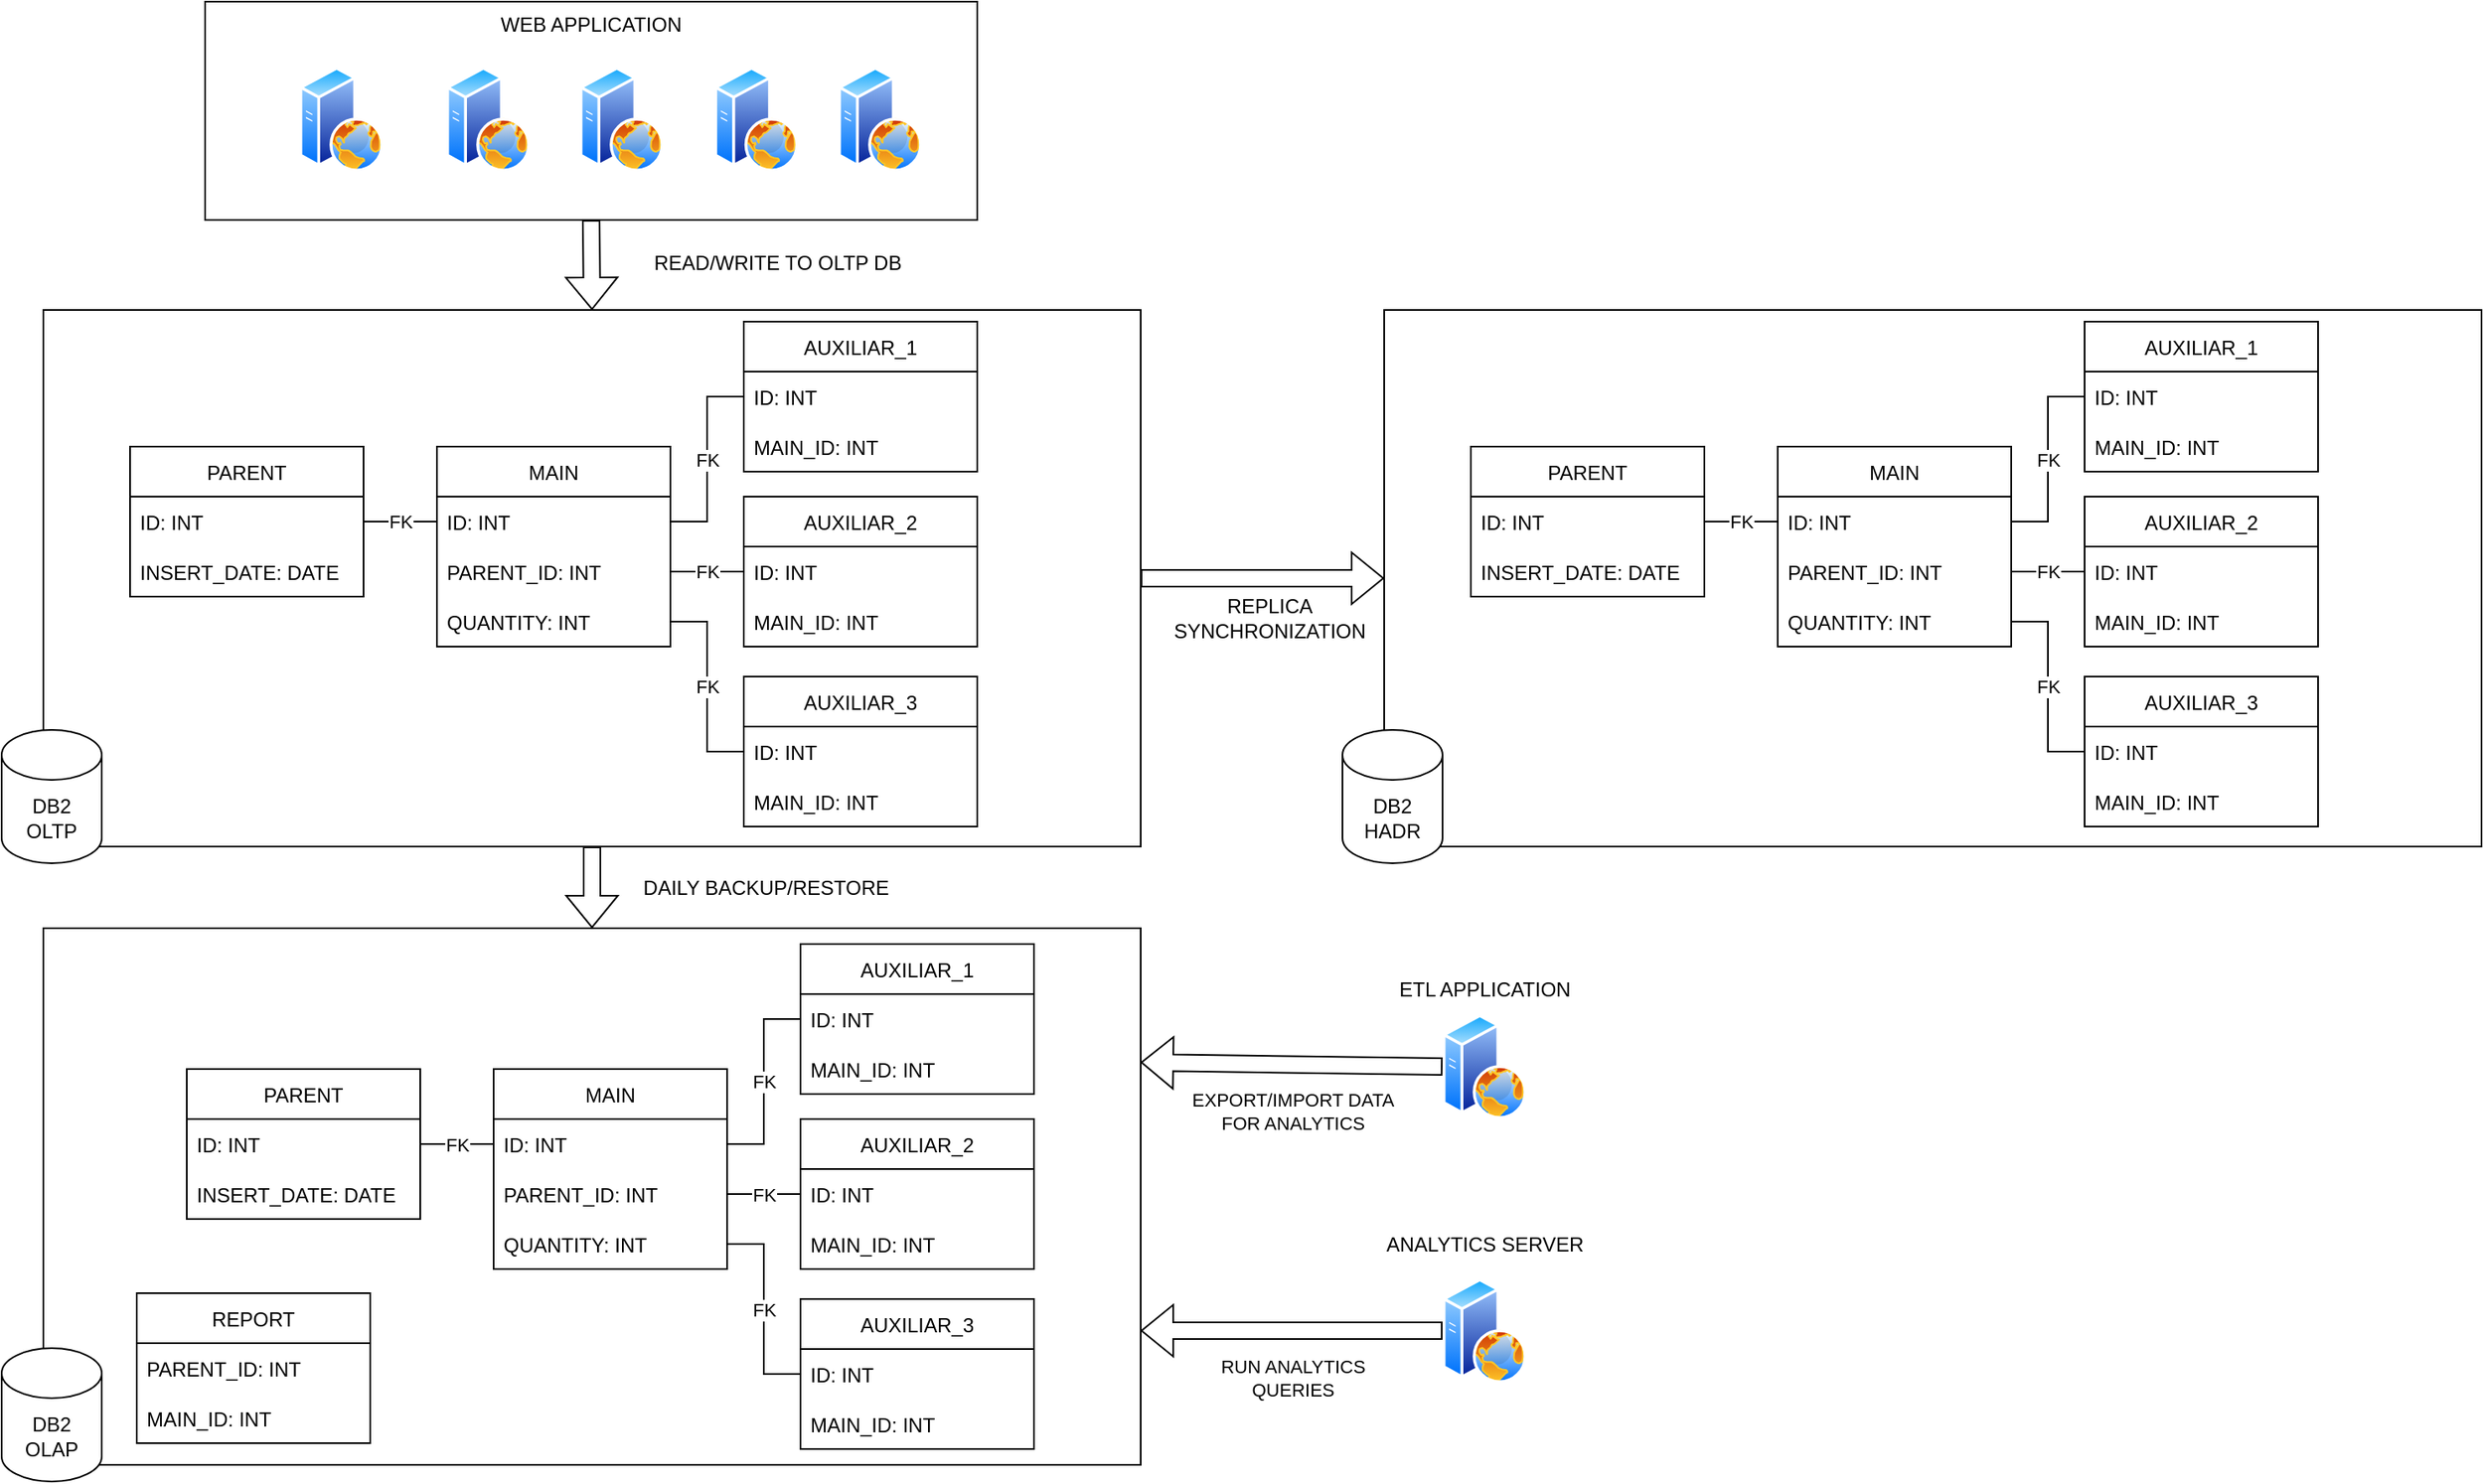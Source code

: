 <mxfile version="19.0.3" type="device"><diagram id="3QHPcQy0c-OzjWvzqgZn" name="Page-1"><mxGraphModel dx="2008" dy="1243" grid="0" gridSize="10" guides="1" tooltips="1" connect="1" arrows="1" fold="1" page="0" pageScale="1" pageWidth="850" pageHeight="1100" math="0" shadow="0"><root><mxCell id="0"/><mxCell id="1" parent="0"/><mxCell id="kaq2dLvCSdqVKuLTU5At-31" value="WEB APPLICATION" style="rounded=0;whiteSpace=wrap;html=1;verticalAlign=top;" vertex="1" parent="1"><mxGeometry x="-281" y="-229" width="463" height="131" as="geometry"/></mxCell><mxCell id="ptDK4sYxAiqR8DesHUld-28" value="" style="rounded=0;whiteSpace=wrap;html=1;" parent="1" vertex="1"><mxGeometry x="-378" y="-44" width="658" height="322" as="geometry"/></mxCell><mxCell id="ptDK4sYxAiqR8DesHUld-2" value="PARENT" style="swimlane;fontStyle=0;childLayout=stackLayout;horizontal=1;startSize=30;horizontalStack=0;resizeParent=1;resizeParentMax=0;resizeLast=0;collapsible=1;marginBottom=0;" parent="1" vertex="1"><mxGeometry x="-326" y="38" width="140" height="90" as="geometry"/></mxCell><mxCell id="ptDK4sYxAiqR8DesHUld-3" value="ID: INT" style="text;strokeColor=none;fillColor=none;align=left;verticalAlign=middle;spacingLeft=4;spacingRight=4;overflow=hidden;points=[[0,0.5],[1,0.5]];portConstraint=eastwest;rotatable=0;" parent="ptDK4sYxAiqR8DesHUld-2" vertex="1"><mxGeometry y="30" width="140" height="30" as="geometry"/></mxCell><mxCell id="ptDK4sYxAiqR8DesHUld-4" value="INSERT_DATE: DATE" style="text;strokeColor=none;fillColor=none;align=left;verticalAlign=middle;spacingLeft=4;spacingRight=4;overflow=hidden;points=[[0,0.5],[1,0.5]];portConstraint=eastwest;rotatable=0;" parent="ptDK4sYxAiqR8DesHUld-2" vertex="1"><mxGeometry y="60" width="140" height="30" as="geometry"/></mxCell><mxCell id="ptDK4sYxAiqR8DesHUld-6" value="MAIN" style="swimlane;fontStyle=0;childLayout=stackLayout;horizontal=1;startSize=30;horizontalStack=0;resizeParent=1;resizeParentMax=0;resizeLast=0;collapsible=1;marginBottom=0;" parent="1" vertex="1"><mxGeometry x="-142" y="38" width="140" height="120" as="geometry"/></mxCell><mxCell id="ptDK4sYxAiqR8DesHUld-7" value="ID: INT" style="text;strokeColor=none;fillColor=none;align=left;verticalAlign=middle;spacingLeft=4;spacingRight=4;overflow=hidden;points=[[0,0.5],[1,0.5]];portConstraint=eastwest;rotatable=0;" parent="ptDK4sYxAiqR8DesHUld-6" vertex="1"><mxGeometry y="30" width="140" height="30" as="geometry"/></mxCell><mxCell id="ptDK4sYxAiqR8DesHUld-8" value="PARENT_ID: INT" style="text;strokeColor=none;fillColor=none;align=left;verticalAlign=middle;spacingLeft=4;spacingRight=4;overflow=hidden;points=[[0,0.5],[1,0.5]];portConstraint=eastwest;rotatable=0;" parent="ptDK4sYxAiqR8DesHUld-6" vertex="1"><mxGeometry y="60" width="140" height="30" as="geometry"/></mxCell><mxCell id="ptDK4sYxAiqR8DesHUld-9" value="QUANTITY: INT" style="text;strokeColor=none;fillColor=none;align=left;verticalAlign=middle;spacingLeft=4;spacingRight=4;overflow=hidden;points=[[0,0.5],[1,0.5]];portConstraint=eastwest;rotatable=0;" parent="ptDK4sYxAiqR8DesHUld-6" vertex="1"><mxGeometry y="90" width="140" height="30" as="geometry"/></mxCell><mxCell id="ptDK4sYxAiqR8DesHUld-10" value="FK" style="edgeStyle=orthogonalEdgeStyle;rounded=0;orthogonalLoop=1;jettySize=auto;html=1;exitX=1;exitY=0.5;exitDx=0;exitDy=0;entryX=0;entryY=0.5;entryDx=0;entryDy=0;endArrow=none;endFill=0;" parent="1" source="ptDK4sYxAiqR8DesHUld-3" target="ptDK4sYxAiqR8DesHUld-7" edge="1"><mxGeometry relative="1" as="geometry"/></mxCell><mxCell id="ptDK4sYxAiqR8DesHUld-11" value="AUXILIAR_1" style="swimlane;fontStyle=0;childLayout=stackLayout;horizontal=1;startSize=30;horizontalStack=0;resizeParent=1;resizeParentMax=0;resizeLast=0;collapsible=1;marginBottom=0;" parent="1" vertex="1"><mxGeometry x="42" y="-37" width="140" height="90" as="geometry"/></mxCell><mxCell id="ptDK4sYxAiqR8DesHUld-12" value="ID: INT" style="text;strokeColor=none;fillColor=none;align=left;verticalAlign=middle;spacingLeft=4;spacingRight=4;overflow=hidden;points=[[0,0.5],[1,0.5]];portConstraint=eastwest;rotatable=0;" parent="ptDK4sYxAiqR8DesHUld-11" vertex="1"><mxGeometry y="30" width="140" height="30" as="geometry"/></mxCell><mxCell id="ptDK4sYxAiqR8DesHUld-13" value="MAIN_ID: INT" style="text;strokeColor=none;fillColor=none;align=left;verticalAlign=middle;spacingLeft=4;spacingRight=4;overflow=hidden;points=[[0,0.5],[1,0.5]];portConstraint=eastwest;rotatable=0;" parent="ptDK4sYxAiqR8DesHUld-11" vertex="1"><mxGeometry y="60" width="140" height="30" as="geometry"/></mxCell><mxCell id="ptDK4sYxAiqR8DesHUld-15" value="AUXILIAR_3" style="swimlane;fontStyle=0;childLayout=stackLayout;horizontal=1;startSize=30;horizontalStack=0;resizeParent=1;resizeParentMax=0;resizeLast=0;collapsible=1;marginBottom=0;" parent="1" vertex="1"><mxGeometry x="42" y="176" width="140" height="90" as="geometry"/></mxCell><mxCell id="ptDK4sYxAiqR8DesHUld-16" value="ID: INT" style="text;strokeColor=none;fillColor=none;align=left;verticalAlign=middle;spacingLeft=4;spacingRight=4;overflow=hidden;points=[[0,0.5],[1,0.5]];portConstraint=eastwest;rotatable=0;" parent="ptDK4sYxAiqR8DesHUld-15" vertex="1"><mxGeometry y="30" width="140" height="30" as="geometry"/></mxCell><mxCell id="ptDK4sYxAiqR8DesHUld-17" value="MAIN_ID: INT" style="text;strokeColor=none;fillColor=none;align=left;verticalAlign=middle;spacingLeft=4;spacingRight=4;overflow=hidden;points=[[0,0.5],[1,0.5]];portConstraint=eastwest;rotatable=0;" parent="ptDK4sYxAiqR8DesHUld-15" vertex="1"><mxGeometry y="60" width="140" height="30" as="geometry"/></mxCell><mxCell id="ptDK4sYxAiqR8DesHUld-18" value="AUXILIAR_2" style="swimlane;fontStyle=0;childLayout=stackLayout;horizontal=1;startSize=30;horizontalStack=0;resizeParent=1;resizeParentMax=0;resizeLast=0;collapsible=1;marginBottom=0;" parent="1" vertex="1"><mxGeometry x="42" y="68" width="140" height="90" as="geometry"/></mxCell><mxCell id="ptDK4sYxAiqR8DesHUld-19" value="ID: INT" style="text;strokeColor=none;fillColor=none;align=left;verticalAlign=middle;spacingLeft=4;spacingRight=4;overflow=hidden;points=[[0,0.5],[1,0.5]];portConstraint=eastwest;rotatable=0;" parent="ptDK4sYxAiqR8DesHUld-18" vertex="1"><mxGeometry y="30" width="140" height="30" as="geometry"/></mxCell><mxCell id="ptDK4sYxAiqR8DesHUld-20" value="MAIN_ID: INT" style="text;strokeColor=none;fillColor=none;align=left;verticalAlign=middle;spacingLeft=4;spacingRight=4;overflow=hidden;points=[[0,0.5],[1,0.5]];portConstraint=eastwest;rotatable=0;" parent="ptDK4sYxAiqR8DesHUld-18" vertex="1"><mxGeometry y="60" width="140" height="30" as="geometry"/></mxCell><mxCell id="ptDK4sYxAiqR8DesHUld-23" value="FK" style="edgeStyle=orthogonalEdgeStyle;rounded=0;orthogonalLoop=1;jettySize=auto;html=1;exitX=0;exitY=0.5;exitDx=0;exitDy=0;entryX=1;entryY=0.5;entryDx=0;entryDy=0;endArrow=none;endFill=0;" parent="1" source="ptDK4sYxAiqR8DesHUld-12" target="ptDK4sYxAiqR8DesHUld-7" edge="1"><mxGeometry relative="1" as="geometry"/></mxCell><mxCell id="ptDK4sYxAiqR8DesHUld-25" value="FK" style="edgeStyle=orthogonalEdgeStyle;rounded=0;orthogonalLoop=1;jettySize=auto;html=1;exitX=0;exitY=0.5;exitDx=0;exitDy=0;entryX=1;entryY=0.5;entryDx=0;entryDy=0;endArrow=none;endFill=0;" parent="1" source="ptDK4sYxAiqR8DesHUld-19" target="ptDK4sYxAiqR8DesHUld-8" edge="1"><mxGeometry relative="1" as="geometry"/></mxCell><mxCell id="ptDK4sYxAiqR8DesHUld-26" value="FK" style="edgeStyle=orthogonalEdgeStyle;rounded=0;orthogonalLoop=1;jettySize=auto;html=1;exitX=0;exitY=0.5;exitDx=0;exitDy=0;entryX=1;entryY=0.5;entryDx=0;entryDy=0;endArrow=none;endFill=0;" parent="1" source="ptDK4sYxAiqR8DesHUld-16" target="ptDK4sYxAiqR8DesHUld-9" edge="1"><mxGeometry relative="1" as="geometry"/></mxCell><mxCell id="ptDK4sYxAiqR8DesHUld-27" value="DB2&lt;br&gt;OLTP" style="shape=cylinder3;whiteSpace=wrap;html=1;boundedLbl=1;backgroundOutline=1;size=15;" parent="1" vertex="1"><mxGeometry x="-403" y="208" width="60" height="80" as="geometry"/></mxCell><mxCell id="ptDK4sYxAiqR8DesHUld-29" value="" style="rounded=0;whiteSpace=wrap;html=1;" parent="1" vertex="1"><mxGeometry x="-378" y="327" width="658" height="322" as="geometry"/></mxCell><mxCell id="ptDK4sYxAiqR8DesHUld-30" value="DB2&lt;br&gt;OLAP" style="shape=cylinder3;whiteSpace=wrap;html=1;boundedLbl=1;backgroundOutline=1;size=15;" parent="1" vertex="1"><mxGeometry x="-403" y="579" width="60" height="80" as="geometry"/></mxCell><mxCell id="ptDK4sYxAiqR8DesHUld-38" value="FK" style="edgeStyle=orthogonalEdgeStyle;rounded=0;orthogonalLoop=1;jettySize=auto;html=1;exitX=1;exitY=0.5;exitDx=0;exitDy=0;entryX=0;entryY=0.5;entryDx=0;entryDy=0;endArrow=none;endFill=0;" parent="1" edge="1"><mxGeometry relative="1" as="geometry"><mxPoint x="-179" y="453" as="sourcePoint"/></mxGeometry></mxCell><mxCell id="ptDK4sYxAiqR8DesHUld-48" value="FK" style="edgeStyle=orthogonalEdgeStyle;rounded=0;orthogonalLoop=1;jettySize=auto;html=1;exitX=0;exitY=0.5;exitDx=0;exitDy=0;entryX=1;entryY=0.5;entryDx=0;entryDy=0;endArrow=none;endFill=0;" parent="1" edge="1"><mxGeometry relative="1" as="geometry"><mxPoint x="1" y="453" as="targetPoint"/></mxGeometry></mxCell><mxCell id="ptDK4sYxAiqR8DesHUld-49" value="FK" style="edgeStyle=orthogonalEdgeStyle;rounded=0;orthogonalLoop=1;jettySize=auto;html=1;exitX=0;exitY=0.5;exitDx=0;exitDy=0;entryX=1;entryY=0.5;entryDx=0;entryDy=0;endArrow=none;endFill=0;" parent="1" edge="1"><mxGeometry relative="1" as="geometry"><mxPoint x="1" y="483" as="targetPoint"/></mxGeometry></mxCell><mxCell id="ptDK4sYxAiqR8DesHUld-50" value="FK" style="edgeStyle=orthogonalEdgeStyle;rounded=0;orthogonalLoop=1;jettySize=auto;html=1;exitX=0;exitY=0.5;exitDx=0;exitDy=0;entryX=1;entryY=0.5;entryDx=0;entryDy=0;endArrow=none;endFill=0;" parent="1" edge="1"><mxGeometry relative="1" as="geometry"><mxPoint x="1" y="513" as="targetPoint"/></mxGeometry></mxCell><mxCell id="ptDK4sYxAiqR8DesHUld-51" value="REPORT" style="swimlane;fontStyle=0;childLayout=stackLayout;horizontal=1;startSize=30;horizontalStack=0;resizeParent=1;resizeParentMax=0;resizeLast=0;collapsible=1;marginBottom=0;" parent="1" vertex="1"><mxGeometry x="-322" y="546" width="140" height="90" as="geometry"/></mxCell><mxCell id="ptDK4sYxAiqR8DesHUld-52" value="PARENT_ID: INT" style="text;strokeColor=none;fillColor=none;align=left;verticalAlign=middle;spacingLeft=4;spacingRight=4;overflow=hidden;points=[[0,0.5],[1,0.5]];portConstraint=eastwest;rotatable=0;" parent="ptDK4sYxAiqR8DesHUld-51" vertex="1"><mxGeometry y="30" width="140" height="30" as="geometry"/></mxCell><mxCell id="ptDK4sYxAiqR8DesHUld-53" value="MAIN_ID: INT" style="text;strokeColor=none;fillColor=none;align=left;verticalAlign=middle;spacingLeft=4;spacingRight=4;overflow=hidden;points=[[0,0.5],[1,0.5]];portConstraint=eastwest;rotatable=0;" parent="ptDK4sYxAiqR8DesHUld-51" vertex="1"><mxGeometry y="60" width="140" height="30" as="geometry"/></mxCell><mxCell id="ptDK4sYxAiqR8DesHUld-54" value="" style="shape=flexArrow;endArrow=classic;html=1;rounded=0;exitX=0.5;exitY=1;exitDx=0;exitDy=0;entryX=0.5;entryY=0;entryDx=0;entryDy=0;" parent="1" source="ptDK4sYxAiqR8DesHUld-28" target="ptDK4sYxAiqR8DesHUld-29" edge="1"><mxGeometry width="50" height="50" relative="1" as="geometry"><mxPoint x="-91" y="354" as="sourcePoint"/><mxPoint x="-41" y="304" as="targetPoint"/></mxGeometry></mxCell><mxCell id="ptDK4sYxAiqR8DesHUld-55" value="DAILY BACKUP/RESTORE" style="text;html=1;strokeColor=none;fillColor=none;align=center;verticalAlign=middle;whiteSpace=wrap;rounded=0;" parent="1" vertex="1"><mxGeometry x="-33" y="288" width="177" height="30" as="geometry"/></mxCell><mxCell id="ptDK4sYxAiqR8DesHUld-56" value="PARENT" style="swimlane;fontStyle=0;childLayout=stackLayout;horizontal=1;startSize=30;horizontalStack=0;resizeParent=1;resizeParentMax=0;resizeLast=0;collapsible=1;marginBottom=0;" parent="1" vertex="1"><mxGeometry x="-292" y="411.5" width="140" height="90" as="geometry"/></mxCell><mxCell id="ptDK4sYxAiqR8DesHUld-57" value="ID: INT" style="text;strokeColor=none;fillColor=none;align=left;verticalAlign=middle;spacingLeft=4;spacingRight=4;overflow=hidden;points=[[0,0.5],[1,0.5]];portConstraint=eastwest;rotatable=0;" parent="ptDK4sYxAiqR8DesHUld-56" vertex="1"><mxGeometry y="30" width="140" height="30" as="geometry"/></mxCell><mxCell id="ptDK4sYxAiqR8DesHUld-58" value="INSERT_DATE: DATE" style="text;strokeColor=none;fillColor=none;align=left;verticalAlign=middle;spacingLeft=4;spacingRight=4;overflow=hidden;points=[[0,0.5],[1,0.5]];portConstraint=eastwest;rotatable=0;" parent="ptDK4sYxAiqR8DesHUld-56" vertex="1"><mxGeometry y="60" width="140" height="30" as="geometry"/></mxCell><mxCell id="ptDK4sYxAiqR8DesHUld-59" value="MAIN" style="swimlane;fontStyle=0;childLayout=stackLayout;horizontal=1;startSize=30;horizontalStack=0;resizeParent=1;resizeParentMax=0;resizeLast=0;collapsible=1;marginBottom=0;" parent="1" vertex="1"><mxGeometry x="-108" y="411.5" width="140" height="120" as="geometry"/></mxCell><mxCell id="ptDK4sYxAiqR8DesHUld-60" value="ID: INT" style="text;strokeColor=none;fillColor=none;align=left;verticalAlign=middle;spacingLeft=4;spacingRight=4;overflow=hidden;points=[[0,0.5],[1,0.5]];portConstraint=eastwest;rotatable=0;" parent="ptDK4sYxAiqR8DesHUld-59" vertex="1"><mxGeometry y="30" width="140" height="30" as="geometry"/></mxCell><mxCell id="ptDK4sYxAiqR8DesHUld-61" value="PARENT_ID: INT" style="text;strokeColor=none;fillColor=none;align=left;verticalAlign=middle;spacingLeft=4;spacingRight=4;overflow=hidden;points=[[0,0.5],[1,0.5]];portConstraint=eastwest;rotatable=0;" parent="ptDK4sYxAiqR8DesHUld-59" vertex="1"><mxGeometry y="60" width="140" height="30" as="geometry"/></mxCell><mxCell id="ptDK4sYxAiqR8DesHUld-62" value="QUANTITY: INT" style="text;strokeColor=none;fillColor=none;align=left;verticalAlign=middle;spacingLeft=4;spacingRight=4;overflow=hidden;points=[[0,0.5],[1,0.5]];portConstraint=eastwest;rotatable=0;" parent="ptDK4sYxAiqR8DesHUld-59" vertex="1"><mxGeometry y="90" width="140" height="30" as="geometry"/></mxCell><mxCell id="ptDK4sYxAiqR8DesHUld-63" value="FK" style="edgeStyle=orthogonalEdgeStyle;rounded=0;orthogonalLoop=1;jettySize=auto;html=1;exitX=1;exitY=0.5;exitDx=0;exitDy=0;entryX=0;entryY=0.5;entryDx=0;entryDy=0;endArrow=none;endFill=0;" parent="1" source="ptDK4sYxAiqR8DesHUld-57" target="ptDK4sYxAiqR8DesHUld-60" edge="1"><mxGeometry relative="1" as="geometry"/></mxCell><mxCell id="ptDK4sYxAiqR8DesHUld-64" value="AUXILIAR_1" style="swimlane;fontStyle=0;childLayout=stackLayout;horizontal=1;startSize=30;horizontalStack=0;resizeParent=1;resizeParentMax=0;resizeLast=0;collapsible=1;marginBottom=0;" parent="1" vertex="1"><mxGeometry x="76" y="336.5" width="140" height="90" as="geometry"/></mxCell><mxCell id="ptDK4sYxAiqR8DesHUld-65" value="ID: INT" style="text;strokeColor=none;fillColor=none;align=left;verticalAlign=middle;spacingLeft=4;spacingRight=4;overflow=hidden;points=[[0,0.5],[1,0.5]];portConstraint=eastwest;rotatable=0;" parent="ptDK4sYxAiqR8DesHUld-64" vertex="1"><mxGeometry y="30" width="140" height="30" as="geometry"/></mxCell><mxCell id="ptDK4sYxAiqR8DesHUld-66" value="MAIN_ID: INT" style="text;strokeColor=none;fillColor=none;align=left;verticalAlign=middle;spacingLeft=4;spacingRight=4;overflow=hidden;points=[[0,0.5],[1,0.5]];portConstraint=eastwest;rotatable=0;" parent="ptDK4sYxAiqR8DesHUld-64" vertex="1"><mxGeometry y="60" width="140" height="30" as="geometry"/></mxCell><mxCell id="ptDK4sYxAiqR8DesHUld-67" value="AUXILIAR_3" style="swimlane;fontStyle=0;childLayout=stackLayout;horizontal=1;startSize=30;horizontalStack=0;resizeParent=1;resizeParentMax=0;resizeLast=0;collapsible=1;marginBottom=0;" parent="1" vertex="1"><mxGeometry x="76" y="549.5" width="140" height="90" as="geometry"/></mxCell><mxCell id="ptDK4sYxAiqR8DesHUld-68" value="ID: INT" style="text;strokeColor=none;fillColor=none;align=left;verticalAlign=middle;spacingLeft=4;spacingRight=4;overflow=hidden;points=[[0,0.5],[1,0.5]];portConstraint=eastwest;rotatable=0;" parent="ptDK4sYxAiqR8DesHUld-67" vertex="1"><mxGeometry y="30" width="140" height="30" as="geometry"/></mxCell><mxCell id="ptDK4sYxAiqR8DesHUld-69" value="MAIN_ID: INT" style="text;strokeColor=none;fillColor=none;align=left;verticalAlign=middle;spacingLeft=4;spacingRight=4;overflow=hidden;points=[[0,0.5],[1,0.5]];portConstraint=eastwest;rotatable=0;" parent="ptDK4sYxAiqR8DesHUld-67" vertex="1"><mxGeometry y="60" width="140" height="30" as="geometry"/></mxCell><mxCell id="ptDK4sYxAiqR8DesHUld-70" value="AUXILIAR_2" style="swimlane;fontStyle=0;childLayout=stackLayout;horizontal=1;startSize=30;horizontalStack=0;resizeParent=1;resizeParentMax=0;resizeLast=0;collapsible=1;marginBottom=0;" parent="1" vertex="1"><mxGeometry x="76" y="441.5" width="140" height="90" as="geometry"/></mxCell><mxCell id="ptDK4sYxAiqR8DesHUld-71" value="ID: INT" style="text;strokeColor=none;fillColor=none;align=left;verticalAlign=middle;spacingLeft=4;spacingRight=4;overflow=hidden;points=[[0,0.5],[1,0.5]];portConstraint=eastwest;rotatable=0;" parent="ptDK4sYxAiqR8DesHUld-70" vertex="1"><mxGeometry y="30" width="140" height="30" as="geometry"/></mxCell><mxCell id="ptDK4sYxAiqR8DesHUld-72" value="MAIN_ID: INT" style="text;strokeColor=none;fillColor=none;align=left;verticalAlign=middle;spacingLeft=4;spacingRight=4;overflow=hidden;points=[[0,0.5],[1,0.5]];portConstraint=eastwest;rotatable=0;" parent="ptDK4sYxAiqR8DesHUld-70" vertex="1"><mxGeometry y="60" width="140" height="30" as="geometry"/></mxCell><mxCell id="ptDK4sYxAiqR8DesHUld-73" value="FK" style="edgeStyle=orthogonalEdgeStyle;rounded=0;orthogonalLoop=1;jettySize=auto;html=1;exitX=0;exitY=0.5;exitDx=0;exitDy=0;entryX=1;entryY=0.5;entryDx=0;entryDy=0;endArrow=none;endFill=0;" parent="1" source="ptDK4sYxAiqR8DesHUld-65" target="ptDK4sYxAiqR8DesHUld-60" edge="1"><mxGeometry relative="1" as="geometry"/></mxCell><mxCell id="ptDK4sYxAiqR8DesHUld-74" value="FK" style="edgeStyle=orthogonalEdgeStyle;rounded=0;orthogonalLoop=1;jettySize=auto;html=1;exitX=0;exitY=0.5;exitDx=0;exitDy=0;entryX=1;entryY=0.5;entryDx=0;entryDy=0;endArrow=none;endFill=0;" parent="1" source="ptDK4sYxAiqR8DesHUld-71" target="ptDK4sYxAiqR8DesHUld-61" edge="1"><mxGeometry relative="1" as="geometry"/></mxCell><mxCell id="ptDK4sYxAiqR8DesHUld-75" value="FK" style="edgeStyle=orthogonalEdgeStyle;rounded=0;orthogonalLoop=1;jettySize=auto;html=1;exitX=0;exitY=0.5;exitDx=0;exitDy=0;entryX=1;entryY=0.5;entryDx=0;entryDy=0;endArrow=none;endFill=0;" parent="1" source="ptDK4sYxAiqR8DesHUld-68" target="ptDK4sYxAiqR8DesHUld-62" edge="1"><mxGeometry relative="1" as="geometry"/></mxCell><mxCell id="kaq2dLvCSdqVKuLTU5At-1" value="" style="rounded=0;whiteSpace=wrap;html=1;" vertex="1" parent="1"><mxGeometry x="426" y="-44" width="658" height="322" as="geometry"/></mxCell><mxCell id="kaq2dLvCSdqVKuLTU5At-2" value="PARENT" style="swimlane;fontStyle=0;childLayout=stackLayout;horizontal=1;startSize=30;horizontalStack=0;resizeParent=1;resizeParentMax=0;resizeLast=0;collapsible=1;marginBottom=0;" vertex="1" parent="1"><mxGeometry x="478" y="38" width="140" height="90" as="geometry"/></mxCell><mxCell id="kaq2dLvCSdqVKuLTU5At-3" value="ID: INT" style="text;strokeColor=none;fillColor=none;align=left;verticalAlign=middle;spacingLeft=4;spacingRight=4;overflow=hidden;points=[[0,0.5],[1,0.5]];portConstraint=eastwest;rotatable=0;" vertex="1" parent="kaq2dLvCSdqVKuLTU5At-2"><mxGeometry y="30" width="140" height="30" as="geometry"/></mxCell><mxCell id="kaq2dLvCSdqVKuLTU5At-4" value="INSERT_DATE: DATE" style="text;strokeColor=none;fillColor=none;align=left;verticalAlign=middle;spacingLeft=4;spacingRight=4;overflow=hidden;points=[[0,0.5],[1,0.5]];portConstraint=eastwest;rotatable=0;" vertex="1" parent="kaq2dLvCSdqVKuLTU5At-2"><mxGeometry y="60" width="140" height="30" as="geometry"/></mxCell><mxCell id="kaq2dLvCSdqVKuLTU5At-5" value="MAIN" style="swimlane;fontStyle=0;childLayout=stackLayout;horizontal=1;startSize=30;horizontalStack=0;resizeParent=1;resizeParentMax=0;resizeLast=0;collapsible=1;marginBottom=0;" vertex="1" parent="1"><mxGeometry x="662" y="38" width="140" height="120" as="geometry"/></mxCell><mxCell id="kaq2dLvCSdqVKuLTU5At-6" value="ID: INT" style="text;strokeColor=none;fillColor=none;align=left;verticalAlign=middle;spacingLeft=4;spacingRight=4;overflow=hidden;points=[[0,0.5],[1,0.5]];portConstraint=eastwest;rotatable=0;" vertex="1" parent="kaq2dLvCSdqVKuLTU5At-5"><mxGeometry y="30" width="140" height="30" as="geometry"/></mxCell><mxCell id="kaq2dLvCSdqVKuLTU5At-7" value="PARENT_ID: INT" style="text;strokeColor=none;fillColor=none;align=left;verticalAlign=middle;spacingLeft=4;spacingRight=4;overflow=hidden;points=[[0,0.5],[1,0.5]];portConstraint=eastwest;rotatable=0;" vertex="1" parent="kaq2dLvCSdqVKuLTU5At-5"><mxGeometry y="60" width="140" height="30" as="geometry"/></mxCell><mxCell id="kaq2dLvCSdqVKuLTU5At-8" value="QUANTITY: INT" style="text;strokeColor=none;fillColor=none;align=left;verticalAlign=middle;spacingLeft=4;spacingRight=4;overflow=hidden;points=[[0,0.5],[1,0.5]];portConstraint=eastwest;rotatable=0;" vertex="1" parent="kaq2dLvCSdqVKuLTU5At-5"><mxGeometry y="90" width="140" height="30" as="geometry"/></mxCell><mxCell id="kaq2dLvCSdqVKuLTU5At-9" value="FK" style="edgeStyle=orthogonalEdgeStyle;rounded=0;orthogonalLoop=1;jettySize=auto;html=1;exitX=1;exitY=0.5;exitDx=0;exitDy=0;entryX=0;entryY=0.5;entryDx=0;entryDy=0;endArrow=none;endFill=0;" edge="1" parent="1" source="kaq2dLvCSdqVKuLTU5At-3" target="kaq2dLvCSdqVKuLTU5At-6"><mxGeometry relative="1" as="geometry"/></mxCell><mxCell id="kaq2dLvCSdqVKuLTU5At-10" value="AUXILIAR_1" style="swimlane;fontStyle=0;childLayout=stackLayout;horizontal=1;startSize=30;horizontalStack=0;resizeParent=1;resizeParentMax=0;resizeLast=0;collapsible=1;marginBottom=0;" vertex="1" parent="1"><mxGeometry x="846" y="-37" width="140" height="90" as="geometry"/></mxCell><mxCell id="kaq2dLvCSdqVKuLTU5At-11" value="ID: INT" style="text;strokeColor=none;fillColor=none;align=left;verticalAlign=middle;spacingLeft=4;spacingRight=4;overflow=hidden;points=[[0,0.5],[1,0.5]];portConstraint=eastwest;rotatable=0;" vertex="1" parent="kaq2dLvCSdqVKuLTU5At-10"><mxGeometry y="30" width="140" height="30" as="geometry"/></mxCell><mxCell id="kaq2dLvCSdqVKuLTU5At-12" value="MAIN_ID: INT" style="text;strokeColor=none;fillColor=none;align=left;verticalAlign=middle;spacingLeft=4;spacingRight=4;overflow=hidden;points=[[0,0.5],[1,0.5]];portConstraint=eastwest;rotatable=0;" vertex="1" parent="kaq2dLvCSdqVKuLTU5At-10"><mxGeometry y="60" width="140" height="30" as="geometry"/></mxCell><mxCell id="kaq2dLvCSdqVKuLTU5At-13" value="AUXILIAR_3" style="swimlane;fontStyle=0;childLayout=stackLayout;horizontal=1;startSize=30;horizontalStack=0;resizeParent=1;resizeParentMax=0;resizeLast=0;collapsible=1;marginBottom=0;" vertex="1" parent="1"><mxGeometry x="846" y="176" width="140" height="90" as="geometry"/></mxCell><mxCell id="kaq2dLvCSdqVKuLTU5At-14" value="ID: INT" style="text;strokeColor=none;fillColor=none;align=left;verticalAlign=middle;spacingLeft=4;spacingRight=4;overflow=hidden;points=[[0,0.5],[1,0.5]];portConstraint=eastwest;rotatable=0;" vertex="1" parent="kaq2dLvCSdqVKuLTU5At-13"><mxGeometry y="30" width="140" height="30" as="geometry"/></mxCell><mxCell id="kaq2dLvCSdqVKuLTU5At-15" value="MAIN_ID: INT" style="text;strokeColor=none;fillColor=none;align=left;verticalAlign=middle;spacingLeft=4;spacingRight=4;overflow=hidden;points=[[0,0.5],[1,0.5]];portConstraint=eastwest;rotatable=0;" vertex="1" parent="kaq2dLvCSdqVKuLTU5At-13"><mxGeometry y="60" width="140" height="30" as="geometry"/></mxCell><mxCell id="kaq2dLvCSdqVKuLTU5At-16" value="AUXILIAR_2" style="swimlane;fontStyle=0;childLayout=stackLayout;horizontal=1;startSize=30;horizontalStack=0;resizeParent=1;resizeParentMax=0;resizeLast=0;collapsible=1;marginBottom=0;" vertex="1" parent="1"><mxGeometry x="846" y="68" width="140" height="90" as="geometry"/></mxCell><mxCell id="kaq2dLvCSdqVKuLTU5At-17" value="ID: INT" style="text;strokeColor=none;fillColor=none;align=left;verticalAlign=middle;spacingLeft=4;spacingRight=4;overflow=hidden;points=[[0,0.5],[1,0.5]];portConstraint=eastwest;rotatable=0;" vertex="1" parent="kaq2dLvCSdqVKuLTU5At-16"><mxGeometry y="30" width="140" height="30" as="geometry"/></mxCell><mxCell id="kaq2dLvCSdqVKuLTU5At-18" value="MAIN_ID: INT" style="text;strokeColor=none;fillColor=none;align=left;verticalAlign=middle;spacingLeft=4;spacingRight=4;overflow=hidden;points=[[0,0.5],[1,0.5]];portConstraint=eastwest;rotatable=0;" vertex="1" parent="kaq2dLvCSdqVKuLTU5At-16"><mxGeometry y="60" width="140" height="30" as="geometry"/></mxCell><mxCell id="kaq2dLvCSdqVKuLTU5At-19" value="FK" style="edgeStyle=orthogonalEdgeStyle;rounded=0;orthogonalLoop=1;jettySize=auto;html=1;exitX=0;exitY=0.5;exitDx=0;exitDy=0;entryX=1;entryY=0.5;entryDx=0;entryDy=0;endArrow=none;endFill=0;" edge="1" parent="1" source="kaq2dLvCSdqVKuLTU5At-11" target="kaq2dLvCSdqVKuLTU5At-6"><mxGeometry relative="1" as="geometry"/></mxCell><mxCell id="kaq2dLvCSdqVKuLTU5At-20" value="FK" style="edgeStyle=orthogonalEdgeStyle;rounded=0;orthogonalLoop=1;jettySize=auto;html=1;exitX=0;exitY=0.5;exitDx=0;exitDy=0;entryX=1;entryY=0.5;entryDx=0;entryDy=0;endArrow=none;endFill=0;" edge="1" parent="1" source="kaq2dLvCSdqVKuLTU5At-17" target="kaq2dLvCSdqVKuLTU5At-7"><mxGeometry relative="1" as="geometry"/></mxCell><mxCell id="kaq2dLvCSdqVKuLTU5At-21" value="FK" style="edgeStyle=orthogonalEdgeStyle;rounded=0;orthogonalLoop=1;jettySize=auto;html=1;exitX=0;exitY=0.5;exitDx=0;exitDy=0;entryX=1;entryY=0.5;entryDx=0;entryDy=0;endArrow=none;endFill=0;" edge="1" parent="1" source="kaq2dLvCSdqVKuLTU5At-14" target="kaq2dLvCSdqVKuLTU5At-8"><mxGeometry relative="1" as="geometry"/></mxCell><mxCell id="kaq2dLvCSdqVKuLTU5At-22" value="DB2&lt;br&gt;HADR" style="shape=cylinder3;whiteSpace=wrap;html=1;boundedLbl=1;backgroundOutline=1;size=15;" vertex="1" parent="1"><mxGeometry x="401" y="208" width="60" height="80" as="geometry"/></mxCell><mxCell id="kaq2dLvCSdqVKuLTU5At-24" value="" style="shape=flexArrow;endArrow=classic;html=1;rounded=0;exitX=1;exitY=0.5;exitDx=0;exitDy=0;entryX=0;entryY=0.5;entryDx=0;entryDy=0;" edge="1" parent="1" source="ptDK4sYxAiqR8DesHUld-28" target="kaq2dLvCSdqVKuLTU5At-1"><mxGeometry width="50" height="50" relative="1" as="geometry"><mxPoint x="-39" y="288" as="sourcePoint"/><mxPoint x="-39" y="337.0" as="targetPoint"/></mxGeometry></mxCell><mxCell id="kaq2dLvCSdqVKuLTU5At-25" value="REPLICA &lt;br&gt;SYNCHRONIZATION" style="text;html=1;strokeColor=none;fillColor=none;align=center;verticalAlign=middle;whiteSpace=wrap;rounded=0;" vertex="1" parent="1"><mxGeometry x="269" y="126" width="177" height="30" as="geometry"/></mxCell><mxCell id="kaq2dLvCSdqVKuLTU5At-26" value="" style="aspect=fixed;perimeter=ellipsePerimeter;html=1;align=center;shadow=0;dashed=0;spacingTop=3;image;image=img/lib/active_directory/web_server.svg;" vertex="1" parent="1"><mxGeometry x="-224.5" y="-190" width="50.4" height="63" as="geometry"/></mxCell><mxCell id="kaq2dLvCSdqVKuLTU5At-27" value="" style="aspect=fixed;perimeter=ellipsePerimeter;html=1;align=center;shadow=0;dashed=0;spacingTop=3;image;image=img/lib/active_directory/web_server.svg;" vertex="1" parent="1"><mxGeometry x="-136.5" y="-190" width="50.4" height="63" as="geometry"/></mxCell><mxCell id="kaq2dLvCSdqVKuLTU5At-28" value="" style="aspect=fixed;perimeter=ellipsePerimeter;html=1;align=center;shadow=0;dashed=0;spacingTop=3;image;image=img/lib/active_directory/web_server.svg;" vertex="1" parent="1"><mxGeometry x="-56.5" y="-190" width="50.4" height="63" as="geometry"/></mxCell><mxCell id="kaq2dLvCSdqVKuLTU5At-29" value="" style="aspect=fixed;perimeter=ellipsePerimeter;html=1;align=center;shadow=0;dashed=0;spacingTop=3;image;image=img/lib/active_directory/web_server.svg;" vertex="1" parent="1"><mxGeometry x="24.3" y="-190" width="50.4" height="63" as="geometry"/></mxCell><mxCell id="kaq2dLvCSdqVKuLTU5At-30" value="" style="aspect=fixed;perimeter=ellipsePerimeter;html=1;align=center;shadow=0;dashed=0;spacingTop=3;image;image=img/lib/active_directory/web_server.svg;" vertex="1" parent="1"><mxGeometry x="98.5" y="-190" width="50.4" height="63" as="geometry"/></mxCell><mxCell id="kaq2dLvCSdqVKuLTU5At-32" value="" style="shape=flexArrow;endArrow=classic;html=1;rounded=0;exitX=0.5;exitY=1;exitDx=0;exitDy=0;entryX=0.5;entryY=0;entryDx=0;entryDy=0;" edge="1" parent="1" source="kaq2dLvCSdqVKuLTU5At-31" target="ptDK4sYxAiqR8DesHUld-28"><mxGeometry width="50" height="50" relative="1" as="geometry"><mxPoint x="-17.5" y="-76.0" as="sourcePoint"/><mxPoint x="128.5" y="-76.0" as="targetPoint"/></mxGeometry></mxCell><mxCell id="kaq2dLvCSdqVKuLTU5At-33" value="READ/WRITE TO OLTP DB" style="text;html=1;strokeColor=none;fillColor=none;align=center;verticalAlign=middle;whiteSpace=wrap;rounded=0;" vertex="1" parent="1"><mxGeometry x="-26" y="-87" width="177" height="30" as="geometry"/></mxCell><mxCell id="kaq2dLvCSdqVKuLTU5At-41" value="" style="aspect=fixed;perimeter=ellipsePerimeter;html=1;align=center;shadow=0;dashed=0;spacingTop=3;image;image=img/lib/active_directory/web_server.svg;" vertex="1" parent="1"><mxGeometry x="461" y="378.5" width="50.4" height="63" as="geometry"/></mxCell><mxCell id="kaq2dLvCSdqVKuLTU5At-42" value="EXPORT/IMPORT DATA &lt;br&gt;FOR ANALYTICS" style="shape=flexArrow;endArrow=classic;html=1;rounded=0;exitX=0;exitY=0.5;exitDx=0;exitDy=0;entryX=1;entryY=0.25;entryDx=0;entryDy=0;" edge="1" parent="1" source="kaq2dLvCSdqVKuLTU5At-41" target="ptDK4sYxAiqR8DesHUld-29"><mxGeometry x="-0.01" y="28" width="50" height="50" relative="1" as="geometry"><mxPoint x="381" y="364.0" as="sourcePoint"/><mxPoint x="381.5" y="418" as="targetPoint"/><mxPoint as="offset"/></mxGeometry></mxCell><mxCell id="kaq2dLvCSdqVKuLTU5At-44" value="ETL APPLICATION" style="text;html=1;strokeColor=none;fillColor=none;align=center;verticalAlign=middle;whiteSpace=wrap;rounded=0;" vertex="1" parent="1"><mxGeometry x="397.7" y="348.5" width="177" height="30" as="geometry"/></mxCell><mxCell id="kaq2dLvCSdqVKuLTU5At-45" value="" style="aspect=fixed;perimeter=ellipsePerimeter;html=1;align=center;shadow=0;dashed=0;spacingTop=3;image;image=img/lib/active_directory/web_server.svg;" vertex="1" parent="1"><mxGeometry x="461" y="537" width="50.4" height="63" as="geometry"/></mxCell><mxCell id="kaq2dLvCSdqVKuLTU5At-46" value="ANALYTICS SERVER" style="text;html=1;strokeColor=none;fillColor=none;align=center;verticalAlign=middle;whiteSpace=wrap;rounded=0;" vertex="1" parent="1"><mxGeometry x="397.7" y="501.5" width="177" height="30" as="geometry"/></mxCell><mxCell id="kaq2dLvCSdqVKuLTU5At-48" value="RUN ANALYTICS &lt;br&gt;QUERIES" style="shape=flexArrow;endArrow=classic;html=1;rounded=0;exitX=0;exitY=0.5;exitDx=0;exitDy=0;entryX=1;entryY=0.75;entryDx=0;entryDy=0;" edge="1" parent="1" source="kaq2dLvCSdqVKuLTU5At-45" target="ptDK4sYxAiqR8DesHUld-29"><mxGeometry x="-0.01" y="28" width="50" height="50" relative="1" as="geometry"><mxPoint x="450.0" y="548.5" as="sourcePoint"/><mxPoint x="269" y="546" as="targetPoint"/><mxPoint as="offset"/></mxGeometry></mxCell></root></mxGraphModel></diagram></mxfile>